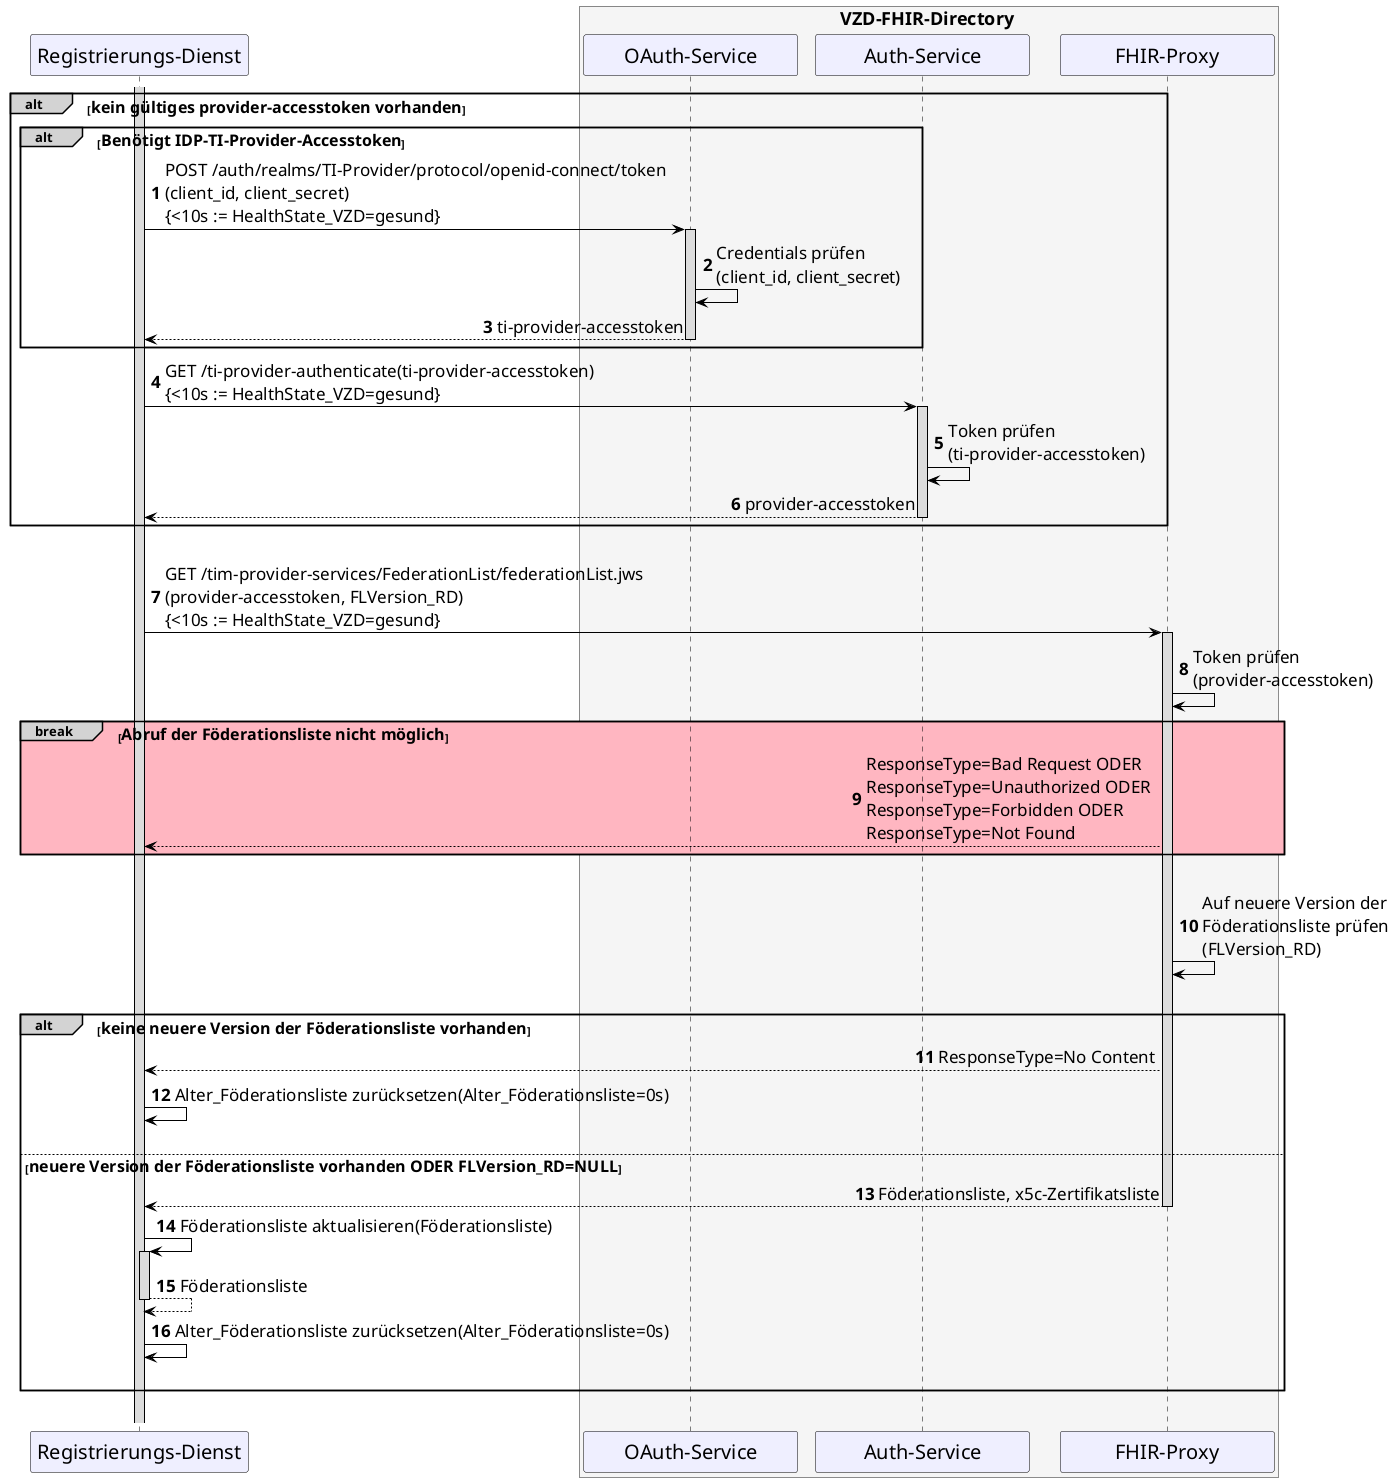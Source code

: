 /' 
# TI-Messenger 1.1.1
# TI-Messenger-Dienst
# UC - 
# Sequence Diagram
# Name: Provider authentifizieren und Föderationsliste abrufen
'/

@startuml
skinparam sequenceMessageAlign direction
skinparam minClassWidth 200
skinparam BoxPadding 1
skinparam sequenceReferenceHeaderBackgroundColor palegreen
scale max 2048 width

skinparam sequence {
ArrowColor black
ArrowFontSize 17
ActorBorderColor black
LifeLineBorderColor black
LifeLineBackgroundColor Gainsboro

ParticipantBorderColor Motivation
ParticipantBackgroundColor Motivation
ParticipantFontSize 20
ParticipantFontColor black
ParticipantBorderColor Black
ParticipantBackgroundColor MOTIVATION

ActorBackgroundColor Gainsboro
ActorFontColor black
ActorFontSize 20
}

autonumber

participant RD as "Registrierungs-Dienst"
box <size:18>VZD-FHIR-Directory</size> #WhiteSmoke
  participant Oauth as "OAuth-Service"
  participant AuthService as "Auth-Service"
  participant FP as "FHIR-Proxy"
end box

alt#LightGrey <size:16>kein gültiges provider-accesstoken vorhanden</size>
  activate RD
  alt#LightGrey <size:16>Benötigt IDP-TI-Provider-Accesstoken</size>
      RD -> Oauth: POST /auth/realms/TI-Provider/protocol/openid-connect/token\n(client_id, client_secret)\n{<10s := HealthState_VZD=gesund}
      activate Oauth
      Oauth -> Oauth: Credentials prüfen \n(client_id, client_secret)
      Oauth --> RD: ti-provider-accesstoken
      deactivate Oauth
  end
  RD -> AuthService: GET /ti-provider-authenticate(ti-provider-accesstoken)\n{<10s := HealthState_VZD=gesund}
  activate AuthService
  AuthService -> AuthService: Token prüfen\n(ti-provider-accesstoken)
  AuthService --> RD: provider-accesstoken
  deactivate AuthService
end

|||
RD->FP: GET /tim-provider-services/FederationList/federationList.jws\n(provider-accesstoken, FLVersion_RD)\n{<10s := HealthState_VZD=gesund}
  Activate FP
FP->FP: Token prüfen\n(provider-accesstoken)

break#LightGrey #LightPink <size:16>Abruf der Föderationsliste nicht möglich</size>
  FP-->RD: ResponseType=Bad Request ODER \nResponseType=Unauthorized ODER \nResponseType=Forbidden ODER \nResponseType=Not Found
end 

|||
FP->FP: Auf neuere Version der \nFöderationsliste prüfen\n(FLVersion_RD)
|||

alt#LightGrey <size:16>keine neuere Version der Föderationsliste vorhanden</size>
  FP-->RD: ResponseType=No Content
  RD->RD: Alter_Föderationsliste zurücksetzen(Alter_Föderationsliste=0s)
  |||
else <size:16>neuere Version der Föderationsliste vorhanden ODER FLVersion_RD=NULL</size>
  FP-->RD: Föderationsliste, x5c-Zertifikatsliste
      Deactivate FP
  RD->RD++: Föderationsliste aktualisieren(Föderationsliste)
  return Föderationsliste
  RD->RD: Alter_Föderationsliste zurücksetzen(Alter_Föderationsliste=0s)
  |||
end
|||
@enduml
